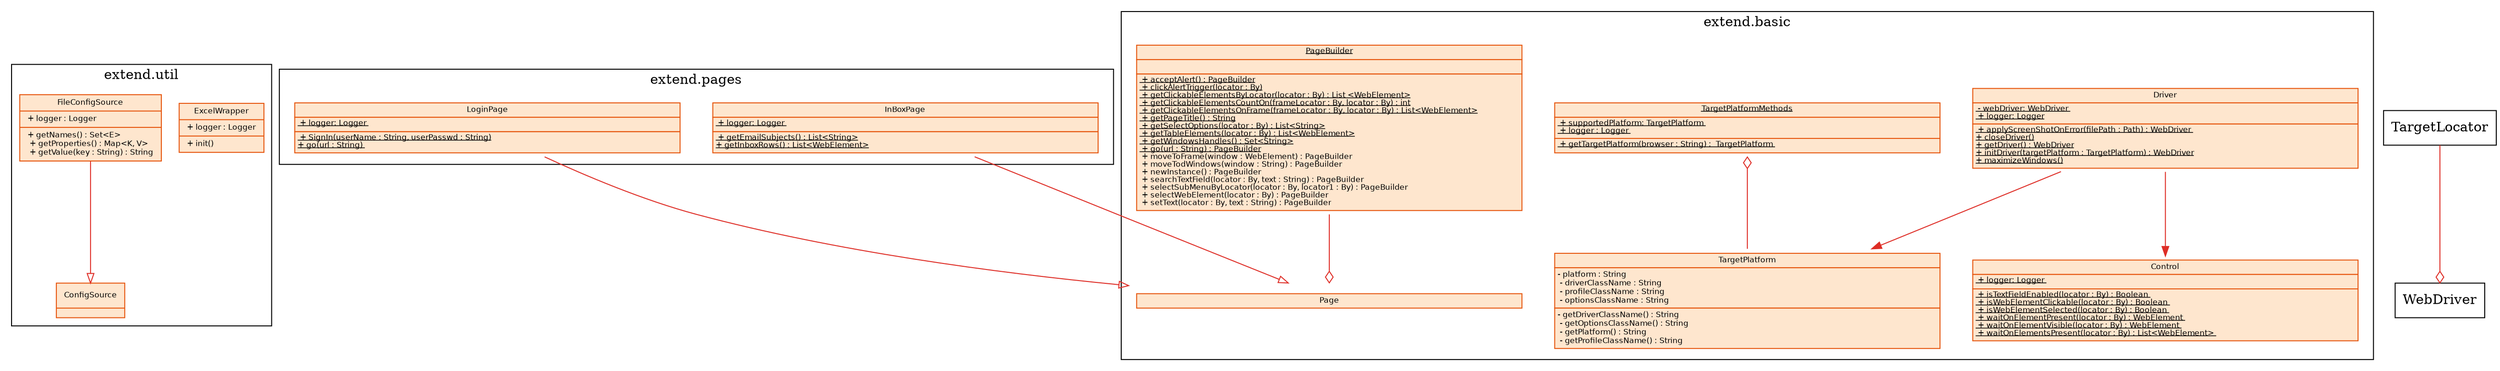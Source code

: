 digraph domain {
  rankdir =TB
  edge [ fontsize = 11 ];
  node [ shape=record ];
  subgraph cluster_0 {
    	label = "extend.util";
	node [shape="record",fontname="Bitstream Vera Sans", fontsize=8, style=filled, labeljust=r, labelloc=b, fillcolor="#fee6ce", color="#e6550d"];
    	ConfigSource [ label = "{ConfigSource |+ getNames() : Set\<E\>\l + getProperties() : Map\<K, V\>\l + getValue(String) : String\l <p>}" ]; 
    	ExcelWrapper [ label = "{ExcelWrapper |+ logger : Logger\l  | + init()\l}" ]; 
    	FileConfigSource [ label = "{FileConfigSource |+ logger : Logger\l |+ getNames() : Set\<E\>\l + getProperties() : Map\<K, V\>\l + getValue(key : String) : String\l}" ]; 
  }
  subgraph cluster_1 {
    	label = "extend.pages";
	node [shape="plaintext",fontname="Bitstream Vera Sans", fontsize=8, border="0"];
    	InBoxPage [ label = 

	<<table border="0" cellspacing="0" cellborder="1" align="left" width="200" >
	<tr>		
		<td COLSPAN="1" ALIGN="TEXT" BALIGN="center" width="400" COLOR="#e6550d" BGCOLOR="#fee6ce">InBoxPage</td>
	</tr>
	<tr>		
		<td  COLSPAN="1" ALIGN="TEXT" BALIGN="left" width="400" COLOR="#e6550d" BGCOLOR="#fee6ce"><u> + logger: Logger </u></td>
	</tr>
	<tr>
		<td COLSPAN="2" ALIGN="TEXT" BALIGN="left" width="400"  COLOR="#e6550d" BGCOLOR="#fee6ce"><u> + getEmailSubjects() : List&lt;String&gt;</u>
			<br/><u>+ getInboxRows() : List&lt;WebElement&gt;</u>
		</td>
	</tr>
	</table>>];
    	LoginPage [ label = 
<<table border="0" cellspacing="0" cellborder="1" align="left" width="200" >
        <tr>
                <td COLSPAN="1" ALIGN="TEXT" BALIGN="center" width="400" COLOR="#e6550d" BGCOLOR="#fee6ce">LoginPage</td>
        </tr>
        <tr>
                <td  COLSPAN="1" ALIGN="TEXT" BALIGN="left" width="400" COLOR="#e6550d" BGCOLOR="#fee6ce"><u> + logger: Logger </u></td>
        </tr>
        <tr>
                <td COLSPAN="2" ALIGN="TEXT" BALIGN="left" width="400"  COLOR="#e6550d" BGCOLOR="#fee6ce"><u> + SignIn(userName : String, userPasswd : String)</u>
		<br/><u>+ go(url : String) </u>
		</td>
	</tr>
	</table>> ];
  }
  subgraph cluster_2 {
    	label = "extend.basic";
	node [shape="plaintext",fontname="Bitstream Vera Sans", fontsize=8, border="0"];
    	Control [ label = 
	<<table border="0" cellspacing="0" cellborder="1" align="left" width="200" >
	<tr>		
		<td COLSPAN="1" ALIGN="TEXT" BALIGN="center" width="400" COLOR="#e6550d" BGCOLOR="#fee6ce">Control</td>
	</tr>
	<tr>		
		<td  COLSPAN="1" ALIGN="TEXT" BALIGN="left" width="400" COLOR="#e6550d" BGCOLOR="#fee6ce"><u> + logger: Logger </u></td>
	</tr>
	<tr>
		<td COLSPAN="6" ALIGN="TEXT" BALIGN="left" width="400"  COLOR="#e6550d" BGCOLOR="#fee6ce"><u> + isTextFieldEnabled(locator : By) : Boolean </u>
		<br/><u> + isWebElementClickable(locator : By) : Boolean </u>
		<br/><u> + isWebElementSelected(locator : By) : Boolean </u>
		<br/><u> + waitOnElementPresent(locator : By) : WebElement </u>
		<br/><u> + waitOnElementVisible(locator : By) : WebElement </u>
		<br/><u> + waitOnElementsPresent(locator : By) : List&lt;WebElement&gt; </u></td>
	</tr>
	</table>>
	];
    	Driver [ label =
	<<table border="0" cellspacing="0" cellborder="1" align="left" >
	<tr>
		<td COLSPAN="1" ALIGN="TEXT" BALIGN="center" WIDTH="400" COLOR="#e6550d" BGCOLOR="#fee6ce">Driver</td>
	</tr>
	<tr> 
		<td COLSPAN="2" ALIGN="TEXT" BALIGN="left" WIDTH="400" COLOR="#e6550d" BGCOLOR="#fee6ce">
			<u> - webDriver: WebDriver </u>
                        <br/><u> + logger: Logger</u>
		</td>
	</tr>
	<tr>	
		<td COLSPAN="5" ALIGN="TEXT" BALIGN="left" WIDTH="400" COLOR="#e6550d" BGCOLOR="#fee6ce">
			<u> + applyScreenShotOnError(filePath : Path) : WebDriver </u>
			<br/><u>+ closeDriver()</u>
			<br/><u>+ getDriver() : WebDriver</u>
			<br/><u>+ initDriver(targetPlatform : TargetPlatform) : WebDriver</u>
			<br/><u>+ maximizeWindows()</u>
		</td>
	</tr> 
	</table>> ]; 
    	Page [ label = 
	<<table border="0" cellspacing="0" cellborder="1" align="left" >
	<tr>
                <td COLSPAN="1" ALIGN="TEXT" BALIGN="center" WIDTH="400" COLOR="#e6550d" BGCOLOR="#fee6ce"> Page </td>
        </tr>
	</table>> ];
    	PageBuilder [ label =
	<<table border="0" cellspacing="0" cellborder="1" align="left" >
	<tr>
		<td COLSPAN="1" ALIGN="TEXT" BALIGN="center" WIDTH="400" COLOR="#e6550d" BGCOLOR="#fee6ce"><u>PageBuilder</u></td>
	</tr>
	<tr>
                <td COLSPAN="1" ALIGN="TEXT" BALIGN="center" WIDTH="400" COLOR="#e6550d" BGCOLOR="#fee6ce"> </td>
        </tr>
	<tr>
		<td COLSPAN="18" ALIGN="TEXT" BALIGN="left" WIDTH="400" COLOR="#e6550d" BGCOLOR="#fee6ce">
			<u> + acceptAlert() : PageBuilder</u>
			<br/><u> + clickAlertTrigger(locator : By)</u>
			<br/><u> + getClickableElementsByLocator(locator : By) : List &lt;WebElement&gt;</u>
			<br/><u> + getClickableElementsCountOn(frameLocator : By, locator : By) : int</u>
			<br/><u> + getClickableElementsOnFrame(frameLocator : By, locator : By) : List&lt;WebElement&gt;</u>
			<br/><u> + getPageTitle() : String</u>
			<br/><u> + getSelectOptions(locator : By) : List&lt;String&gt;</u>
			<br/><u> + getTableElements(locator : By) : List&lt;WebElement&gt;</u>
			<br/><u> + getWindowsHandles() : Set&lt;String&gt;</u>
			<br/><u> + go(url : String) : PageBuilder</u>
			<br/> + moveToFrame(window : WebElement) : PageBuilder
			<br/> + moveTodWindows(window : String) : PageBuilder
			<br/> + newInstance() : PageBuilder
			<br/> + searchTextField(locator : By, text : String) : PageBuilder
			<br/> + selectSubMenuByLocator(locator : By, locator1 : By) : PageBuilder
			<br/> + selectWebElement(locator : By) : PageBuilder
			<br/> + setText(locator : By, text : String) : PageBuilder
		</td>
	</tr>	
	</table>>]; 
    	TargetPlatform [ label = 
	 <<table border="0" cellspacing="0" cellborder="1" align="left" >
        <tr>
                <td COLSPAN="1" ALIGN="TEXT" BALIGN="center" WIDTH="400" COLOR="#e6550d" BGCOLOR="#fee6ce">TargetPlatform</td>
        </tr>
        <tr>
                <td COLSPAN="4" ALIGN="TEXT" BALIGN="left" WIDTH="400" COLOR="#e6550d" BGCOLOR="#fee6ce">
			- platform : String
			<br/> - driverClassName : String
			<br/> - profileClassName : String
			<br/> - optionsClassName : String
		</td>
        </tr>
        <tr>
                <td COLSPAN="18" ALIGN="TEXT" BALIGN="left" WIDTH="400" COLOR="#e6550d" BGCOLOR="#fee6ce">
			- getDriverClassName() : String
			<br/> - getOptionsClassName() : String
			<br/> - getPlatform() : String
			<br/> - getProfileClassName() : String
		</td>
	</tr>
	</table>>];
    	TargetPlatformMethods [ label = 
	<<table border="0" cellspacing="0" cellborder="1" align="left" >
        <tr>
                <td COLSPAN="1" ALIGN="TEXT" BALIGN="center" WIDTH="400" COLOR="#e6550d" BGCOLOR="#fee6ce"><u>TargetPlatformMethods</u></td>
        </tr>
        <tr>
                <td COLSPAN="2" ALIGN="TEXT" BALIGN="left" WIDTH="400" COLOR="#e6550d" BGCOLOR="#fee6ce">
			<u> + supportedPlatform: TargetPlatform </u>
			<br/><u> + logger : Logger </u></td>
        </tr>
        <tr>
                <td COLSPAN="1" ALIGN="TEXT" BALIGN="left" WIDTH="400" COLOR="#e6550d" BGCOLOR="#fee6ce"><u> + getTargetPlatform(browser : String) :  TargetPlatform </u>
		</td>	
	</tr>
	</table>>];	
  }
  PageBuilder -> Page [ dir=forward arrowhead=odiamond color="#de2d26"];
  TargetLocator -> WebDriver [ dir=forward arrowhead=odiamond color="#de2d26"];
  TargetPlatformMethods -> TargetPlatform [ dir=back arrowtail=odiamond color="#de2d26"];
  InBoxPage -> Page [arrowhead=empty color="#de2d26"];
  LoginPage -> Page [arrowhead=empty color="#de2d26"];
  FileConfigSource -> ConfigSource [arrowhead=empty color="#de2d26"];
  Driver -> Control [ dir=forward arrowhead=normal color="#de2d26"];
  Driver -> TargetPlatform  [ dir=forward arrowhead=normal color="#de2d26"];
}
